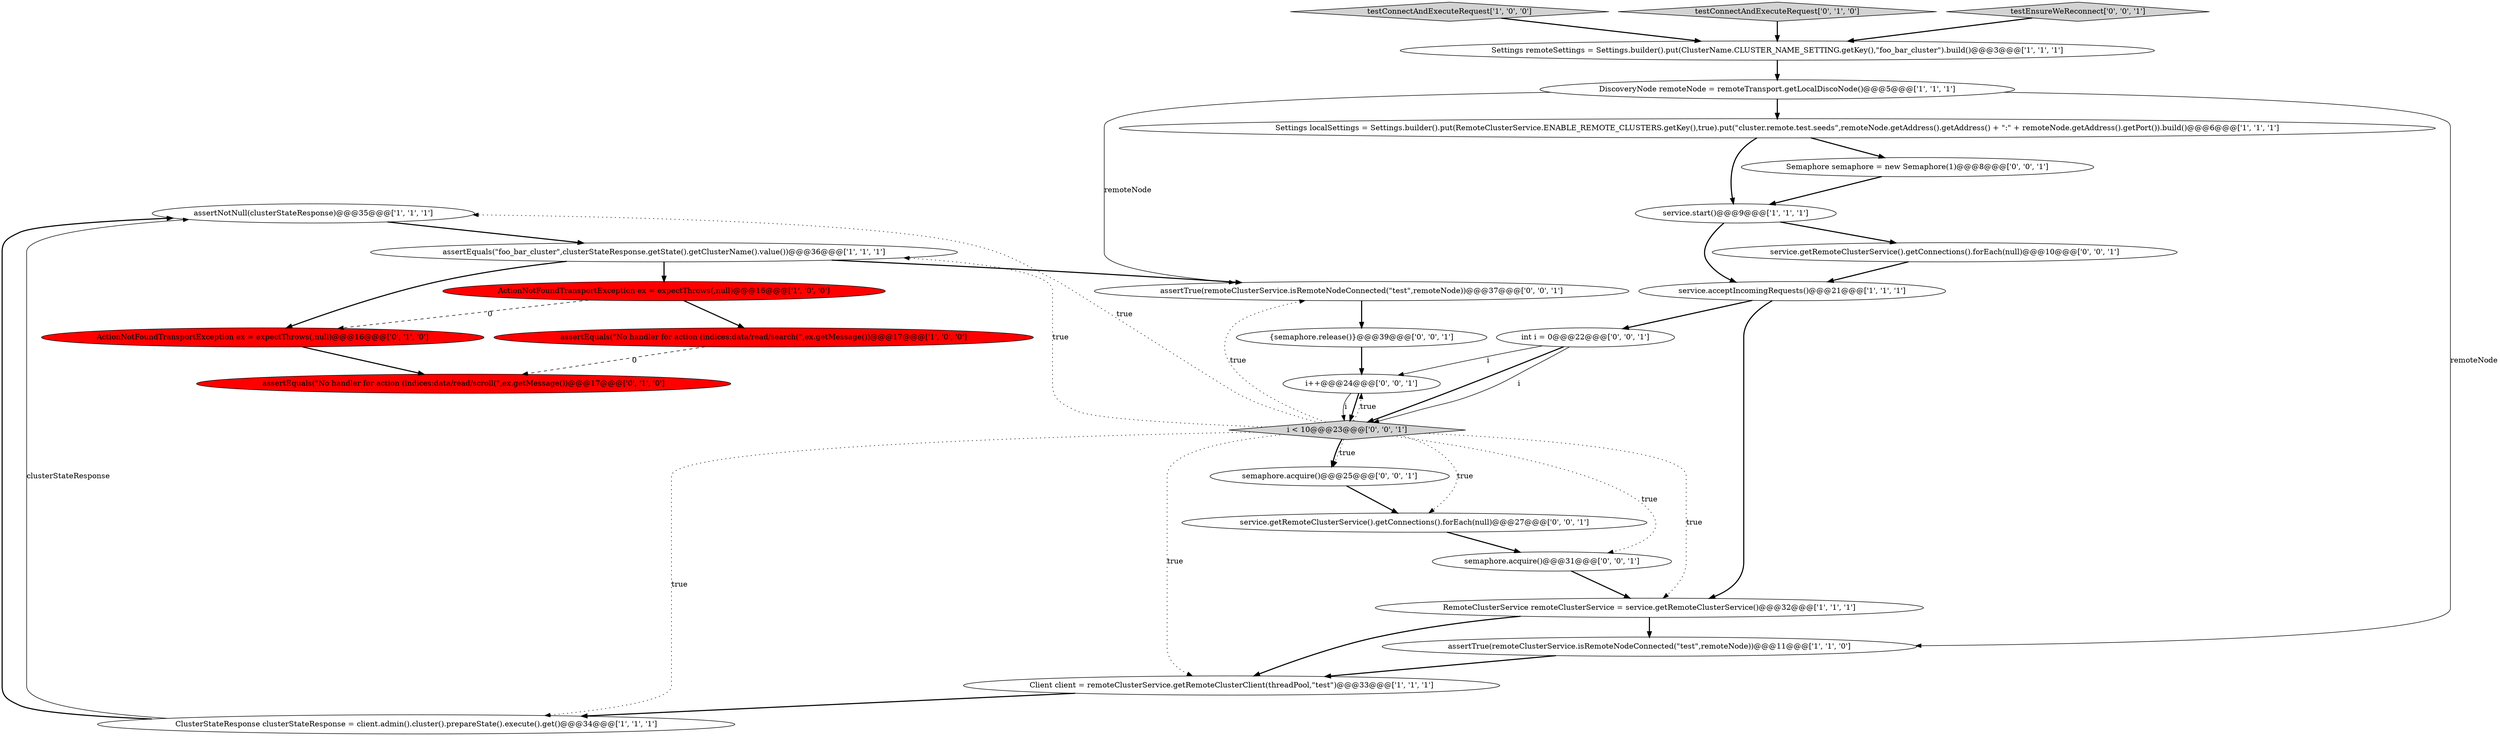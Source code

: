 digraph {
13 [style = filled, label = "assertNotNull(clusterStateResponse)@@@35@@@['1', '1', '1']", fillcolor = white, shape = ellipse image = "AAA0AAABBB1BBB"];
23 [style = filled, label = "assertTrue(remoteClusterService.isRemoteNodeConnected(\"test\",remoteNode))@@@37@@@['0', '0', '1']", fillcolor = white, shape = ellipse image = "AAA0AAABBB3BBB"];
14 [style = filled, label = "ActionNotFoundTransportException ex = expectThrows(,null)@@@16@@@['0', '1', '0']", fillcolor = red, shape = ellipse image = "AAA1AAABBB2BBB"];
15 [style = filled, label = "assertEquals(\"No handler for action (indices:data/read/scroll(\",ex.getMessage())@@@17@@@['0', '1', '0']", fillcolor = red, shape = ellipse image = "AAA1AAABBB2BBB"];
18 [style = filled, label = "int i = 0@@@22@@@['0', '0', '1']", fillcolor = white, shape = ellipse image = "AAA0AAABBB3BBB"];
17 [style = filled, label = "Semaphore semaphore = new Semaphore(1)@@@8@@@['0', '0', '1']", fillcolor = white, shape = ellipse image = "AAA0AAABBB3BBB"];
10 [style = filled, label = "DiscoveryNode remoteNode = remoteTransport.getLocalDiscoNode()@@@5@@@['1', '1', '1']", fillcolor = white, shape = ellipse image = "AAA0AAABBB1BBB"];
27 [style = filled, label = "semaphore.acquire()@@@31@@@['0', '0', '1']", fillcolor = white, shape = ellipse image = "AAA0AAABBB3BBB"];
1 [style = filled, label = "assertEquals(\"foo_bar_cluster\",clusterStateResponse.getState().getClusterName().value())@@@36@@@['1', '1', '1']", fillcolor = white, shape = ellipse image = "AAA0AAABBB1BBB"];
2 [style = filled, label = "service.start()@@@9@@@['1', '1', '1']", fillcolor = white, shape = ellipse image = "AAA0AAABBB1BBB"];
24 [style = filled, label = "semaphore.acquire()@@@25@@@['0', '0', '1']", fillcolor = white, shape = ellipse image = "AAA0AAABBB3BBB"];
25 [style = filled, label = "i++@@@24@@@['0', '0', '1']", fillcolor = white, shape = ellipse image = "AAA0AAABBB3BBB"];
8 [style = filled, label = "assertEquals(\"No handler for action (indices:data/read/search(\",ex.getMessage())@@@17@@@['1', '0', '0']", fillcolor = red, shape = ellipse image = "AAA1AAABBB1BBB"];
19 [style = filled, label = "i < 10@@@23@@@['0', '0', '1']", fillcolor = lightgray, shape = diamond image = "AAA0AAABBB3BBB"];
7 [style = filled, label = "ActionNotFoundTransportException ex = expectThrows(,null)@@@16@@@['1', '0', '0']", fillcolor = red, shape = ellipse image = "AAA1AAABBB1BBB"];
3 [style = filled, label = "testConnectAndExecuteRequest['1', '0', '0']", fillcolor = lightgray, shape = diamond image = "AAA0AAABBB1BBB"];
0 [style = filled, label = "ClusterStateResponse clusterStateResponse = client.admin().cluster().prepareState().execute().get()@@@34@@@['1', '1', '1']", fillcolor = white, shape = ellipse image = "AAA0AAABBB1BBB"];
16 [style = filled, label = "testConnectAndExecuteRequest['0', '1', '0']", fillcolor = lightgray, shape = diamond image = "AAA0AAABBB2BBB"];
11 [style = filled, label = "Settings localSettings = Settings.builder().put(RemoteClusterService.ENABLE_REMOTE_CLUSTERS.getKey(),true).put(\"cluster.remote.test.seeds\",remoteNode.getAddress().getAddress() + \":\" + remoteNode.getAddress().getPort()).build()@@@6@@@['1', '1', '1']", fillcolor = white, shape = ellipse image = "AAA0AAABBB1BBB"];
21 [style = filled, label = "service.getRemoteClusterService().getConnections().forEach(null)@@@10@@@['0', '0', '1']", fillcolor = white, shape = ellipse image = "AAA0AAABBB3BBB"];
26 [style = filled, label = "service.getRemoteClusterService().getConnections().forEach(null)@@@27@@@['0', '0', '1']", fillcolor = white, shape = ellipse image = "AAA0AAABBB3BBB"];
12 [style = filled, label = "service.acceptIncomingRequests()@@@21@@@['1', '1', '1']", fillcolor = white, shape = ellipse image = "AAA0AAABBB1BBB"];
5 [style = filled, label = "Settings remoteSettings = Settings.builder().put(ClusterName.CLUSTER_NAME_SETTING.getKey(),\"foo_bar_cluster\").build()@@@3@@@['1', '1', '1']", fillcolor = white, shape = ellipse image = "AAA0AAABBB1BBB"];
20 [style = filled, label = "{semaphore.release()}@@@39@@@['0', '0', '1']", fillcolor = white, shape = ellipse image = "AAA0AAABBB3BBB"];
9 [style = filled, label = "Client client = remoteClusterService.getRemoteClusterClient(threadPool,\"test\")@@@33@@@['1', '1', '1']", fillcolor = white, shape = ellipse image = "AAA0AAABBB1BBB"];
6 [style = filled, label = "assertTrue(remoteClusterService.isRemoteNodeConnected(\"test\",remoteNode))@@@11@@@['1', '1', '0']", fillcolor = white, shape = ellipse image = "AAA0AAABBB1BBB"];
22 [style = filled, label = "testEnsureWeReconnect['0', '0', '1']", fillcolor = lightgray, shape = diamond image = "AAA0AAABBB3BBB"];
4 [style = filled, label = "RemoteClusterService remoteClusterService = service.getRemoteClusterService()@@@32@@@['1', '1', '1']", fillcolor = white, shape = ellipse image = "AAA0AAABBB1BBB"];
4->9 [style = bold, label=""];
5->10 [style = bold, label=""];
19->1 [style = dotted, label="true"];
23->20 [style = bold, label=""];
19->25 [style = dotted, label="true"];
10->6 [style = solid, label="remoteNode"];
25->19 [style = solid, label="i"];
9->0 [style = bold, label=""];
0->13 [style = bold, label=""];
4->6 [style = bold, label=""];
7->14 [style = dashed, label="0"];
8->15 [style = dashed, label="0"];
18->19 [style = bold, label=""];
0->13 [style = solid, label="clusterStateResponse"];
19->23 [style = dotted, label="true"];
19->27 [style = dotted, label="true"];
19->13 [style = dotted, label="true"];
19->24 [style = dotted, label="true"];
7->8 [style = bold, label=""];
20->25 [style = bold, label=""];
1->7 [style = bold, label=""];
22->5 [style = bold, label=""];
11->2 [style = bold, label=""];
13->1 [style = bold, label=""];
2->12 [style = bold, label=""];
1->23 [style = bold, label=""];
19->24 [style = bold, label=""];
21->12 [style = bold, label=""];
24->26 [style = bold, label=""];
26->27 [style = bold, label=""];
27->4 [style = bold, label=""];
3->5 [style = bold, label=""];
17->2 [style = bold, label=""];
12->4 [style = bold, label=""];
10->23 [style = solid, label="remoteNode"];
19->4 [style = dotted, label="true"];
2->21 [style = bold, label=""];
19->0 [style = dotted, label="true"];
18->19 [style = solid, label="i"];
19->9 [style = dotted, label="true"];
12->18 [style = bold, label=""];
25->19 [style = bold, label=""];
16->5 [style = bold, label=""];
11->17 [style = bold, label=""];
1->14 [style = bold, label=""];
14->15 [style = bold, label=""];
18->25 [style = solid, label="i"];
6->9 [style = bold, label=""];
19->26 [style = dotted, label="true"];
10->11 [style = bold, label=""];
}
